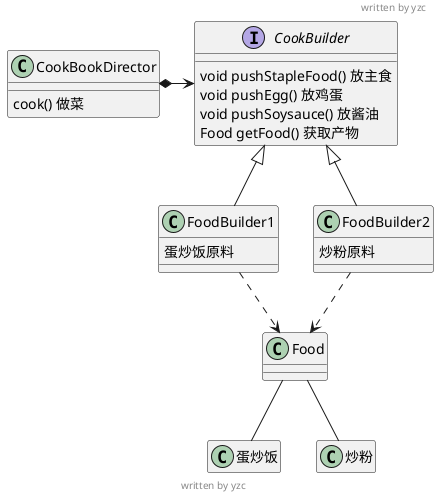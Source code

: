 @startuml
header written by yzc
footer written by yzc

interface CookBuilder {
void pushStapleFood() 放主食
void pushEgg() 放鸡蛋
void pushSoysauce() 放酱油
Food getFood() 获取产物
}

class FoodBuilder1 {
蛋炒饭原料
}
class FoodBuilder2 {
炒粉原料
}

class CookBookDirector{
cook() 做菜
}

class Food{
}

class 蛋炒饭{
蛋炒饭
}

class 炒粉{
炒粉
}

hide 蛋炒饭 members
hide 炒粉 members

CookBookDirector *-> CookBuilder
CookBuilder <|-- FoodBuilder1
CookBuilder <|-- FoodBuilder2
FoodBuilder1 ..> Food
FoodBuilder2 ..> Food
Food -- 蛋炒饭
Food -- 炒粉

@enduml